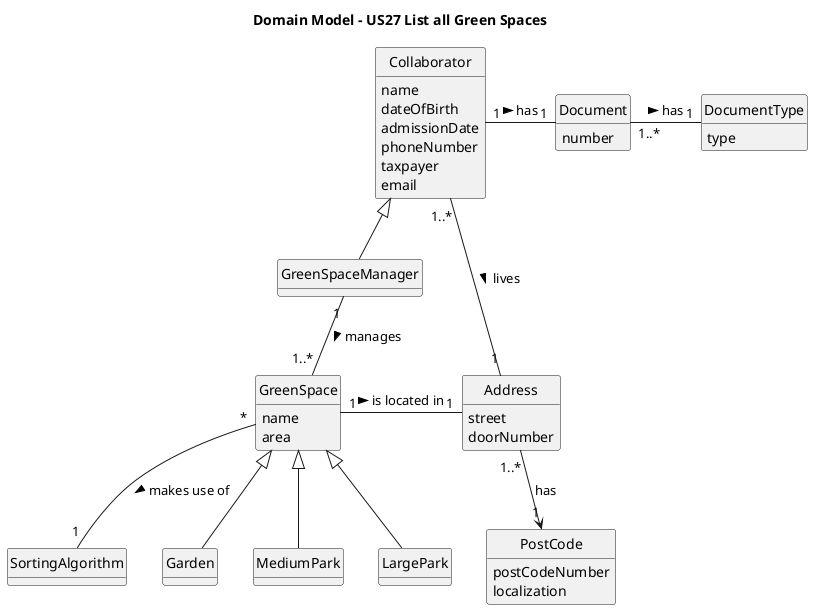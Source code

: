@startuml
skinparam monochrome true
skinparam packageStyle rectangle
skinparam shadowing false
skinparam classAttributeIconSize 0
hide circle
hide methods

title Domain Model - US27 List all Green Spaces

class Collaborator {
    name
    dateOfBirth
    admissionDate
    phoneNumber
    taxpayer
    email
}

class Document{
    number
}

class DocumentType{
    type
}

class Address {
    street
    doorNumber
}

class PostCode {
    postCodeNumber
    localization
}

class GreenSpaceManager {
}

class GreenSpace{
    name
    area
}

class SortingAlgorithm {
}

class Garden {
}

class MediumPark {
}

class LargePark {
}

Collaborator "1..*" -- "1" Address : lives >
Collaborator  <|--  GreenSpaceManager
Collaborator "1" - "1" Document : has >

Address "1..*" --> "1" PostCode : has

Document "1..*" - "1" DocumentType : has >

GreenSpaceManager "1" -- "1..*" GreenSpace : manages >

GreenSpace "1" - "1" Address : is located in >
GreenSpace "*" -- "1" SortingAlgorithm : makes use of >
GreenSpace <|-- Garden
GreenSpace <|-- MediumPark
GreenSpace <|-- LargePark

@enduml
